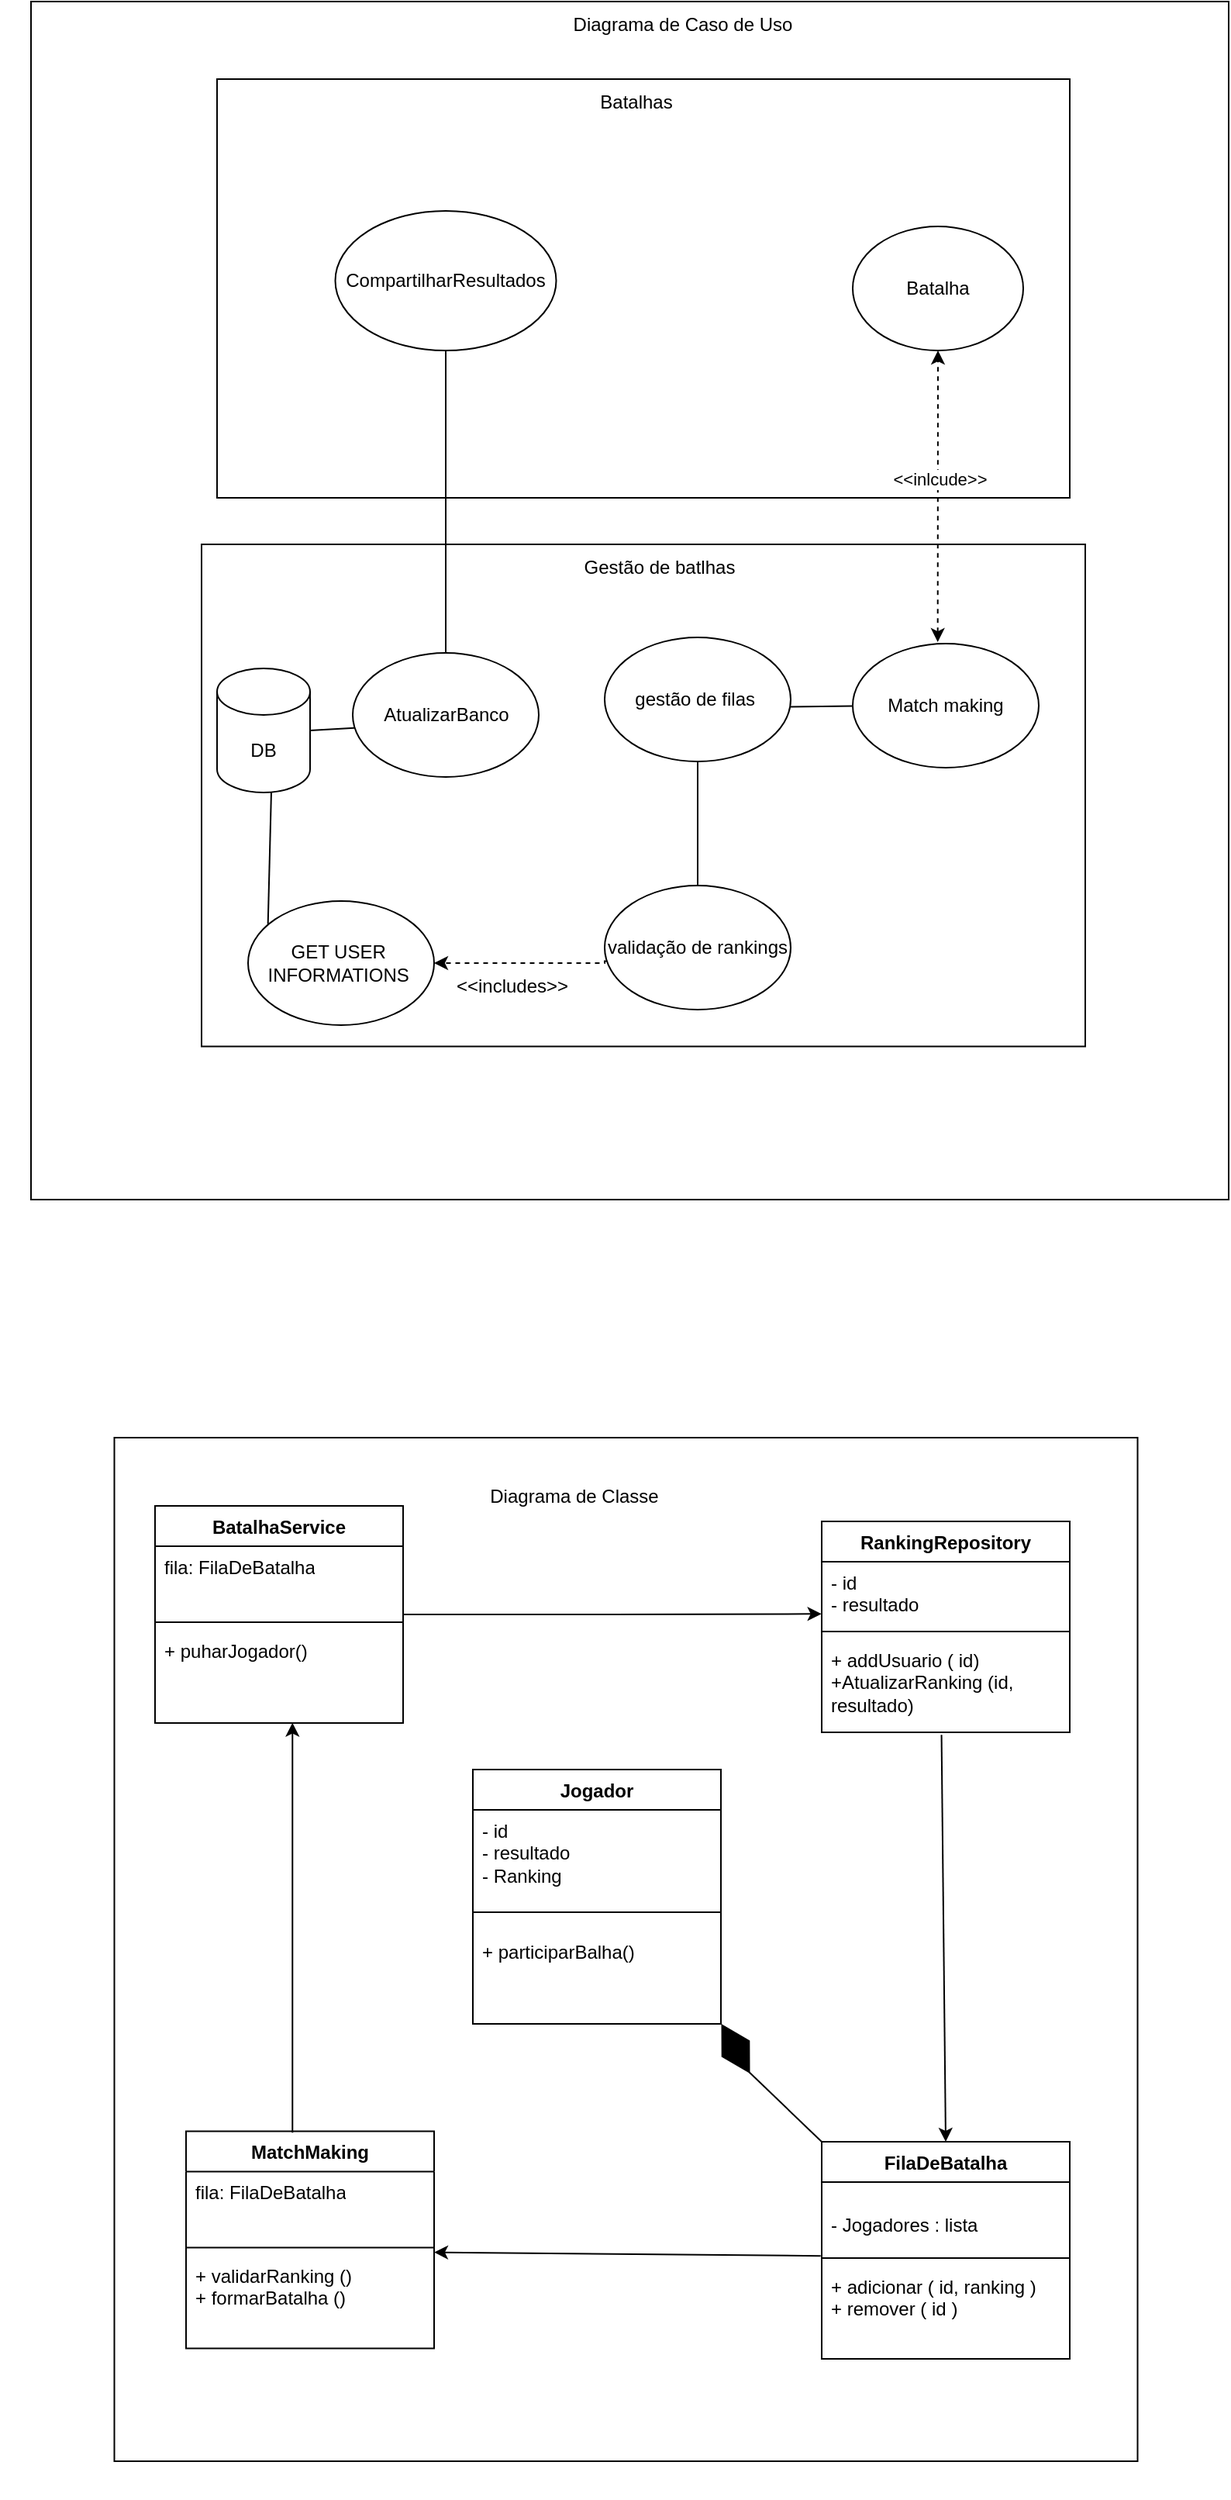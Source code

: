<mxfile version="28.2.7">
  <diagram name="Página-1" id="WuxUEZfPwQUmhZvct4pl">
    <mxGraphModel grid="1" page="1" gridSize="10" guides="1" tooltips="1" connect="1" arrows="1" fold="1" pageScale="1" pageWidth="1169" pageHeight="827" math="0" shadow="0">
      <root>
        <mxCell id="0" />
        <mxCell id="1" parent="0" />
        <mxCell id="6bBRm0SfUCQoNEFUKWLN-1" value="" style="whiteSpace=wrap;html=1;aspect=fixed;" vertex="1" parent="1">
          <mxGeometry x="130" width="772.5" height="772.5" as="geometry" />
        </mxCell>
        <mxCell id="6bBRm0SfUCQoNEFUKWLN-3" value="" style="rounded=0;whiteSpace=wrap;html=1;" vertex="1" parent="1">
          <mxGeometry x="250" y="50" width="550" height="270" as="geometry" />
        </mxCell>
        <mxCell id="RyVx_2g8ejBPWYrW1Y4M-10" value="" style="rounded=0;whiteSpace=wrap;html=1;" vertex="1" parent="1">
          <mxGeometry x="240" y="350" width="570" height="323.75" as="geometry" />
        </mxCell>
        <mxCell id="g4zUrPzOM-k23fn4Z1yn-10" value="validação de rankings" style="ellipse;whiteSpace=wrap;html=1;" vertex="1" parent="1">
          <mxGeometry x="500" y="570" width="120" height="80" as="geometry" />
        </mxCell>
        <mxCell id="g4zUrPzOM-k23fn4Z1yn-24" style="edgeStyle=orthogonalEdgeStyle;rounded=0;orthogonalLoop=1;jettySize=auto;html=1;dashed=1;exitX=0.012;exitY=0.609;exitDx=0;exitDy=0;exitPerimeter=0;" edge="1" parent="1" source="g4zUrPzOM-k23fn4Z1yn-10" target="g4zUrPzOM-k23fn4Z1yn-28">
          <mxGeometry relative="1" as="geometry">
            <mxPoint x="660" y="610" as="sourcePoint" />
            <mxPoint x="490" y="610" as="targetPoint" />
            <Array as="points">
              <mxPoint x="500" y="619" />
              <mxPoint x="500" y="620" />
            </Array>
          </mxGeometry>
        </mxCell>
        <mxCell id="g4zUrPzOM-k23fn4Z1yn-28" value="GET USER&amp;nbsp; INFORMATIONS&amp;nbsp;" style="ellipse;whiteSpace=wrap;html=1;" vertex="1" parent="1">
          <mxGeometry x="270" y="580" width="120" height="80" as="geometry" />
        </mxCell>
        <mxCell id="-kd7NfMeiV4Q8LPRzOCT-1" value="CompartilharResultados" style="ellipse;whiteSpace=wrap;html=1;" vertex="1" parent="1">
          <mxGeometry x="326.25" y="135" width="142.5" height="90" as="geometry" />
        </mxCell>
        <mxCell id="RyVx_2g8ejBPWYrW1Y4M-18" value="Batalhas" style="text;html=1;align=center;verticalAlign=middle;resizable=0;points=[];autosize=1;strokeColor=none;fillColor=none;" vertex="1" parent="1">
          <mxGeometry x="485" y="50" width="70" height="30" as="geometry" />
        </mxCell>
        <mxCell id="RyVx_2g8ejBPWYrW1Y4M-19" value="Gestão de batlhas" style="text;html=1;align=center;verticalAlign=middle;resizable=0;points=[];autosize=1;strokeColor=none;fillColor=none;" vertex="1" parent="1">
          <mxGeometry x="475" y="350" width="120" height="30" as="geometry" />
        </mxCell>
        <mxCell id="6bBRm0SfUCQoNEFUKWLN-5" value="&amp;lt;&amp;lt;includes&amp;gt;&amp;gt;" style="text;html=1;align=center;verticalAlign=middle;resizable=0;points=[];autosize=1;strokeColor=none;fillColor=none;" vertex="1" parent="1">
          <mxGeometry x="390" y="620" width="100" height="30" as="geometry" />
        </mxCell>
        <mxCell id="6bBRm0SfUCQoNEFUKWLN-28" value="" style="group" connectable="0" vertex="1" parent="1">
          <mxGeometry x="110" y="750" width="740" height="860" as="geometry" />
        </mxCell>
        <mxCell id="6bBRm0SfUCQoNEFUKWLN-38" value="" style="whiteSpace=wrap;html=1;aspect=fixed;" vertex="1" parent="6bBRm0SfUCQoNEFUKWLN-28">
          <mxGeometry x="73.75" y="176" width="660" height="660" as="geometry" />
        </mxCell>
        <mxCell id="6bBRm0SfUCQoNEFUKWLN-12" value="&lt;div style=&quot;text-align: left;&quot;&gt;RankingRepository&lt;/div&gt;" style="swimlane;fontStyle=1;align=center;verticalAlign=top;childLayout=stackLayout;horizontal=1;startSize=26;horizontalStack=0;resizeParent=1;resizeParentMax=0;resizeLast=0;collapsible=1;marginBottom=0;whiteSpace=wrap;html=1;" vertex="1" parent="6bBRm0SfUCQoNEFUKWLN-28">
          <mxGeometry x="530" y="230" width="160" height="136" as="geometry">
            <mxRectangle x="400" y="330" width="140" height="30" as="alternateBounds" />
          </mxGeometry>
        </mxCell>
        <mxCell id="6bBRm0SfUCQoNEFUKWLN-13" value="- id&lt;div&gt;- resultado&amp;nbsp;&lt;/div&gt;" style="text;strokeColor=none;fillColor=none;align=left;verticalAlign=top;spacingLeft=4;spacingRight=4;overflow=hidden;rotatable=0;points=[[0,0.5],[1,0.5]];portConstraint=eastwest;whiteSpace=wrap;html=1;" vertex="1" parent="6bBRm0SfUCQoNEFUKWLN-12">
          <mxGeometry y="26" width="160" height="40" as="geometry" />
        </mxCell>
        <mxCell id="6bBRm0SfUCQoNEFUKWLN-14" value="" style="line;strokeWidth=1;fillColor=none;align=left;verticalAlign=middle;spacingTop=-1;spacingLeft=3;spacingRight=3;rotatable=0;labelPosition=right;points=[];portConstraint=eastwest;strokeColor=inherit;" vertex="1" parent="6bBRm0SfUCQoNEFUKWLN-12">
          <mxGeometry y="66" width="160" height="10" as="geometry" />
        </mxCell>
        <mxCell id="6bBRm0SfUCQoNEFUKWLN-15" value="+ addUsuario ( id)&lt;div&gt;+AtualizarRanking (id, resultado)&lt;/div&gt;" style="text;strokeColor=none;fillColor=none;align=left;verticalAlign=top;spacingLeft=4;spacingRight=4;overflow=hidden;rotatable=0;points=[[0,0.5],[1,0.5]];portConstraint=eastwest;whiteSpace=wrap;html=1;" vertex="1" parent="6bBRm0SfUCQoNEFUKWLN-12">
          <mxGeometry y="76" width="160" height="60" as="geometry" />
        </mxCell>
        <mxCell id="6bBRm0SfUCQoNEFUKWLN-39" value="Diagrama de Classe" style="text;html=1;align=center;verticalAlign=middle;resizable=0;points=[];autosize=1;strokeColor=none;fillColor=none;" vertex="1" parent="6bBRm0SfUCQoNEFUKWLN-28">
          <mxGeometry x="305" y="199" width="130" height="30" as="geometry" />
        </mxCell>
        <mxCell id="VCW3XCuuCu5HM4YpQRf_-30" value="MatchMaking" style="swimlane;fontStyle=1;align=center;verticalAlign=top;childLayout=stackLayout;horizontal=1;startSize=26;horizontalStack=0;resizeParent=1;resizeParentMax=0;resizeLast=0;collapsible=1;marginBottom=0;whiteSpace=wrap;html=1;" vertex="1" parent="6bBRm0SfUCQoNEFUKWLN-28">
          <mxGeometry x="120" y="623.24" width="160" height="140" as="geometry" />
        </mxCell>
        <mxCell id="VCW3XCuuCu5HM4YpQRf_-31" value="fila: FilaDeBatalha" style="text;strokeColor=none;fillColor=none;align=left;verticalAlign=top;spacingLeft=4;spacingRight=4;overflow=hidden;rotatable=0;points=[[0,0.5],[1,0.5]];portConstraint=eastwest;whiteSpace=wrap;html=1;" vertex="1" parent="VCW3XCuuCu5HM4YpQRf_-30">
          <mxGeometry y="26" width="160" height="44" as="geometry" />
        </mxCell>
        <mxCell id="VCW3XCuuCu5HM4YpQRf_-32" value="" style="line;strokeWidth=1;fillColor=none;align=left;verticalAlign=middle;spacingTop=-1;spacingLeft=3;spacingRight=3;rotatable=0;labelPosition=right;points=[];portConstraint=eastwest;strokeColor=inherit;" vertex="1" parent="VCW3XCuuCu5HM4YpQRf_-30">
          <mxGeometry y="70" width="160" height="10" as="geometry" />
        </mxCell>
        <mxCell id="VCW3XCuuCu5HM4YpQRf_-33" value="+ validarRanking ()&amp;nbsp;&lt;div&gt;&lt;div&gt;+ formarBatalha ()&lt;/div&gt;&lt;/div&gt;" style="text;strokeColor=none;fillColor=none;align=left;verticalAlign=top;spacingLeft=4;spacingRight=4;overflow=hidden;rotatable=0;points=[[0,0.5],[1,0.5]];portConstraint=eastwest;whiteSpace=wrap;html=1;" vertex="1" parent="VCW3XCuuCu5HM4YpQRf_-30">
          <mxGeometry y="80" width="160" height="60" as="geometry" />
        </mxCell>
        <mxCell id="6bBRm0SfUCQoNEFUKWLN-24" value="FilaDeBatalha" style="swimlane;fontStyle=1;align=center;verticalAlign=top;childLayout=stackLayout;horizontal=1;startSize=26;horizontalStack=0;resizeParent=1;resizeParentMax=0;resizeLast=0;collapsible=1;marginBottom=0;whiteSpace=wrap;html=1;" vertex="1" parent="6bBRm0SfUCQoNEFUKWLN-28">
          <mxGeometry x="530" y="630" width="160" height="140" as="geometry" />
        </mxCell>
        <mxCell id="6bBRm0SfUCQoNEFUKWLN-25" value="&lt;br&gt;&lt;div&gt;- Jogadores : lista&lt;/div&gt;" style="text;strokeColor=none;fillColor=none;align=left;verticalAlign=top;spacingLeft=4;spacingRight=4;overflow=hidden;rotatable=0;points=[[0,0.5],[1,0.5]];portConstraint=eastwest;whiteSpace=wrap;html=1;" vertex="1" parent="6bBRm0SfUCQoNEFUKWLN-24">
          <mxGeometry y="26" width="160" height="44" as="geometry" />
        </mxCell>
        <mxCell id="6bBRm0SfUCQoNEFUKWLN-26" value="" style="line;strokeWidth=1;fillColor=none;align=left;verticalAlign=middle;spacingTop=-1;spacingLeft=3;spacingRight=3;rotatable=0;labelPosition=right;points=[];portConstraint=eastwest;strokeColor=inherit;" vertex="1" parent="6bBRm0SfUCQoNEFUKWLN-24">
          <mxGeometry y="70" width="160" height="10" as="geometry" />
        </mxCell>
        <mxCell id="6bBRm0SfUCQoNEFUKWLN-27" value="+ adicionar ( id, ranking )&lt;div&gt;+ remover ( id )&lt;/div&gt;" style="text;strokeColor=none;fillColor=none;align=left;verticalAlign=top;spacingLeft=4;spacingRight=4;overflow=hidden;rotatable=0;points=[[0,0.5],[1,0.5]];portConstraint=eastwest;whiteSpace=wrap;html=1;" vertex="1" parent="6bBRm0SfUCQoNEFUKWLN-24">
          <mxGeometry y="80" width="160" height="60" as="geometry" />
        </mxCell>
        <mxCell id="PbttGaD5aEfnwnz4NR7A-2" value="" style="endArrow=classic;html=1;rounded=0;entryX=1;entryY=-0.033;entryDx=0;entryDy=0;entryPerimeter=0;exitX=-0.004;exitY=1.082;exitDx=0;exitDy=0;exitPerimeter=0;" edge="1" parent="6bBRm0SfUCQoNEFUKWLN-28" source="6bBRm0SfUCQoNEFUKWLN-25" target="VCW3XCuuCu5HM4YpQRf_-33">
          <mxGeometry width="50" height="50" relative="1" as="geometry">
            <mxPoint x="353.75" y="736" as="sourcePoint" />
            <mxPoint x="403.75" y="686" as="targetPoint" />
          </mxGeometry>
        </mxCell>
        <mxCell id="PbttGaD5aEfnwnz4NR7A-3" value="" style="endArrow=classic;html=1;rounded=0;entryX=0.5;entryY=0;entryDx=0;entryDy=0;exitX=0.483;exitY=1.027;exitDx=0;exitDy=0;exitPerimeter=0;" edge="1" parent="6bBRm0SfUCQoNEFUKWLN-28" source="6bBRm0SfUCQoNEFUKWLN-15" target="6bBRm0SfUCQoNEFUKWLN-24">
          <mxGeometry width="50" height="50" relative="1" as="geometry">
            <mxPoint x="353.75" y="636" as="sourcePoint" />
            <mxPoint x="403.75" y="586" as="targetPoint" />
          </mxGeometry>
        </mxCell>
        <mxCell id="PbttGaD5aEfnwnz4NR7A-4" value="&lt;div style=&quot;text-align: left;&quot;&gt;Jogador&lt;/div&gt;" style="swimlane;fontStyle=1;align=center;verticalAlign=top;childLayout=stackLayout;horizontal=1;startSize=26;horizontalStack=0;resizeParent=1;resizeParentMax=0;resizeLast=0;collapsible=1;marginBottom=0;whiteSpace=wrap;html=1;" vertex="1" parent="6bBRm0SfUCQoNEFUKWLN-28">
          <mxGeometry x="305" y="390" width="160" height="164" as="geometry">
            <mxRectangle x="400" y="330" width="140" height="30" as="alternateBounds" />
          </mxGeometry>
        </mxCell>
        <mxCell id="PbttGaD5aEfnwnz4NR7A-5" value="- id&lt;div&gt;- resultado&amp;nbsp;&lt;/div&gt;&lt;div&gt;- Ranking&lt;/div&gt;" style="text;strokeColor=none;fillColor=none;align=left;verticalAlign=top;spacingLeft=4;spacingRight=4;overflow=hidden;rotatable=0;points=[[0,0.5],[1,0.5]];portConstraint=eastwest;whiteSpace=wrap;html=1;" vertex="1" parent="PbttGaD5aEfnwnz4NR7A-4">
          <mxGeometry y="26" width="160" height="54" as="geometry" />
        </mxCell>
        <mxCell id="PbttGaD5aEfnwnz4NR7A-6" value="" style="line;strokeWidth=1;fillColor=none;align=left;verticalAlign=middle;spacingTop=-1;spacingLeft=3;spacingRight=3;rotatable=0;labelPosition=right;points=[];portConstraint=eastwest;strokeColor=inherit;" vertex="1" parent="PbttGaD5aEfnwnz4NR7A-4">
          <mxGeometry y="80" width="160" height="24" as="geometry" />
        </mxCell>
        <mxCell id="PbttGaD5aEfnwnz4NR7A-7" value="+ participarBalha()&lt;div&gt;&amp;nbsp;&lt;/div&gt;" style="text;strokeColor=none;fillColor=none;align=left;verticalAlign=top;spacingLeft=4;spacingRight=4;overflow=hidden;rotatable=0;points=[[0,0.5],[1,0.5]];portConstraint=eastwest;whiteSpace=wrap;html=1;" vertex="1" parent="PbttGaD5aEfnwnz4NR7A-4">
          <mxGeometry y="104" width="160" height="60" as="geometry" />
        </mxCell>
        <mxCell id="PbttGaD5aEfnwnz4NR7A-8" value="" style="rhombus;whiteSpace=wrap;html=1;fillStyle=solid;fillColor=light-dark(#000000,#FFFFFF);rotation=60;" vertex="1" parent="6bBRm0SfUCQoNEFUKWLN-28">
          <mxGeometry x="457" y="560" width="35" height="20" as="geometry" />
        </mxCell>
        <mxCell id="PbttGaD5aEfnwnz4NR7A-9" value="" style="endArrow=none;html=1;rounded=0;entryX=0;entryY=0;entryDx=0;entryDy=0;exitX=1;exitY=0.5;exitDx=0;exitDy=0;" edge="1" parent="6bBRm0SfUCQoNEFUKWLN-28" source="PbttGaD5aEfnwnz4NR7A-8" target="6bBRm0SfUCQoNEFUKWLN-24">
          <mxGeometry width="50" height="50" relative="1" as="geometry">
            <mxPoint x="350" y="566" as="sourcePoint" />
            <mxPoint x="400" y="516" as="targetPoint" />
          </mxGeometry>
        </mxCell>
        <mxCell id="PbttGaD5aEfnwnz4NR7A-10" value="BatalhaService" style="swimlane;fontStyle=1;align=center;verticalAlign=top;childLayout=stackLayout;horizontal=1;startSize=26;horizontalStack=0;resizeParent=1;resizeParentMax=0;resizeLast=0;collapsible=1;marginBottom=0;whiteSpace=wrap;html=1;" vertex="1" parent="6bBRm0SfUCQoNEFUKWLN-28">
          <mxGeometry x="100" y="220" width="160" height="140" as="geometry" />
        </mxCell>
        <mxCell id="PbttGaD5aEfnwnz4NR7A-11" value="fila: FilaDeBatalha" style="text;strokeColor=none;fillColor=none;align=left;verticalAlign=top;spacingLeft=4;spacingRight=4;overflow=hidden;rotatable=0;points=[[0,0.5],[1,0.5]];portConstraint=eastwest;whiteSpace=wrap;html=1;" vertex="1" parent="PbttGaD5aEfnwnz4NR7A-10">
          <mxGeometry y="26" width="160" height="44" as="geometry" />
        </mxCell>
        <mxCell id="PbttGaD5aEfnwnz4NR7A-12" value="" style="line;strokeWidth=1;fillColor=none;align=left;verticalAlign=middle;spacingTop=-1;spacingLeft=3;spacingRight=3;rotatable=0;labelPosition=right;points=[];portConstraint=eastwest;strokeColor=inherit;" vertex="1" parent="PbttGaD5aEfnwnz4NR7A-10">
          <mxGeometry y="70" width="160" height="10" as="geometry" />
        </mxCell>
        <mxCell id="PbttGaD5aEfnwnz4NR7A-13" value="+ puharJogador()" style="text;strokeColor=none;fillColor=none;align=left;verticalAlign=top;spacingLeft=4;spacingRight=4;overflow=hidden;rotatable=0;points=[[0,0.5],[1,0.5]];portConstraint=eastwest;whiteSpace=wrap;html=1;" vertex="1" parent="PbttGaD5aEfnwnz4NR7A-10">
          <mxGeometry y="80" width="160" height="60" as="geometry" />
        </mxCell>
        <mxCell id="PbttGaD5aEfnwnz4NR7A-14" style="edgeStyle=orthogonalEdgeStyle;rounded=0;orthogonalLoop=1;jettySize=auto;html=1;entryX=-0.001;entryY=0.841;entryDx=0;entryDy=0;entryPerimeter=0;" edge="1" parent="6bBRm0SfUCQoNEFUKWLN-28" source="PbttGaD5aEfnwnz4NR7A-10" target="6bBRm0SfUCQoNEFUKWLN-13">
          <mxGeometry relative="1" as="geometry" />
        </mxCell>
        <mxCell id="PbttGaD5aEfnwnz4NR7A-16" value="" style="endArrow=classic;html=1;rounded=0;exitX=0.429;exitY=0.006;exitDx=0;exitDy=0;exitPerimeter=0;entryX=0.554;entryY=0.997;entryDx=0;entryDy=0;entryPerimeter=0;" edge="1" parent="6bBRm0SfUCQoNEFUKWLN-28" source="VCW3XCuuCu5HM4YpQRf_-30" target="PbttGaD5aEfnwnz4NR7A-13">
          <mxGeometry width="50" height="50" relative="1" as="geometry">
            <mxPoint x="310" y="500" as="sourcePoint" />
            <mxPoint x="360" y="450" as="targetPoint" />
          </mxGeometry>
        </mxCell>
        <mxCell id="6bBRm0SfUCQoNEFUKWLN-40" value="Diagrama de Caso de Uso" style="text;html=1;align=center;verticalAlign=middle;resizable=0;points=[];autosize=1;strokeColor=none;fillColor=none;" vertex="1" parent="1">
          <mxGeometry x="470" width="160" height="30" as="geometry" />
        </mxCell>
        <mxCell id="bPrIiPX8g7Pd2YYG29rp-4" value="Batalha" style="ellipse;whiteSpace=wrap;html=1;" vertex="1" parent="1">
          <mxGeometry x="660" y="145" width="110" height="80" as="geometry" />
        </mxCell>
        <mxCell id="Z2caVEa0xrOpmU4p6fbk-3" value="DB" style="shape=cylinder3;whiteSpace=wrap;html=1;boundedLbl=1;backgroundOutline=1;size=15;" vertex="1" parent="1">
          <mxGeometry x="250" y="430" width="60" height="80" as="geometry" />
        </mxCell>
        <mxCell id="Z2caVEa0xrOpmU4p6fbk-6" value="" style="endArrow=none;html=1;rounded=0;entryX=0.5;entryY=1;entryDx=0;entryDy=0;" edge="1" parent="1" source="VCW3XCuuCu5HM4YpQRf_-61" target="-kd7NfMeiV4Q8LPRzOCT-1">
          <mxGeometry width="50" height="50" relative="1" as="geometry">
            <mxPoint x="140" y="260" as="sourcePoint" />
            <mxPoint x="190" y="210" as="targetPoint" />
          </mxGeometry>
        </mxCell>
        <mxCell id="Z2caVEa0xrOpmU4p6fbk-8" value="" style="endArrow=none;html=1;rounded=0;entryX=0.583;entryY=0.998;entryDx=0;entryDy=0;entryPerimeter=0;exitX=0.107;exitY=0.185;exitDx=0;exitDy=0;exitPerimeter=0;" edge="1" parent="1" source="g4zUrPzOM-k23fn4Z1yn-28" target="Z2caVEa0xrOpmU4p6fbk-3">
          <mxGeometry width="50" height="50" relative="1" as="geometry">
            <mxPoint x="140" y="465" as="sourcePoint" />
            <mxPoint x="190" y="415" as="targetPoint" />
          </mxGeometry>
        </mxCell>
        <mxCell id="g4zUrPzOM-k23fn4Z1yn-2" value="Match making" style="ellipse;whiteSpace=wrap;html=1;" vertex="1" parent="1">
          <mxGeometry x="660" y="414" width="120" height="80" as="geometry" />
        </mxCell>
        <mxCell id="VCW3XCuuCu5HM4YpQRf_-11" value="gestão de filas&amp;nbsp;" style="ellipse;whiteSpace=wrap;html=1;" vertex="1" parent="1">
          <mxGeometry x="500" y="410" width="120" height="80" as="geometry" />
        </mxCell>
        <mxCell id="VCW3XCuuCu5HM4YpQRf_-15" value="" style="endArrow=none;html=1;rounded=0;" edge="1" parent="1" source="g4zUrPzOM-k23fn4Z1yn-10" target="VCW3XCuuCu5HM4YpQRf_-11">
          <mxGeometry width="50" height="50" relative="1" as="geometry">
            <mxPoint x="470" y="540" as="sourcePoint" />
            <mxPoint x="520" y="490" as="targetPoint" />
          </mxGeometry>
        </mxCell>
        <mxCell id="VCW3XCuuCu5HM4YpQRf_-16" value="" style="endArrow=none;html=1;rounded=0;entryX=0.998;entryY=0.559;entryDx=0;entryDy=0;entryPerimeter=0;" edge="1" parent="1" source="g4zUrPzOM-k23fn4Z1yn-2" target="VCW3XCuuCu5HM4YpQRf_-11">
          <mxGeometry width="50" height="50" relative="1" as="geometry">
            <mxPoint x="470" y="570" as="sourcePoint" />
            <mxPoint x="520" y="520" as="targetPoint" />
            <Array as="points" />
          </mxGeometry>
        </mxCell>
        <mxCell id="VCW3XCuuCu5HM4YpQRf_-61" value="AtualizarBanco" style="ellipse;whiteSpace=wrap;html=1;" vertex="1" parent="1">
          <mxGeometry x="337.5" y="420" width="120" height="80" as="geometry" />
        </mxCell>
        <mxCell id="VCW3XCuuCu5HM4YpQRf_-64" value="" style="endArrow=none;html=1;rounded=0;exitX=1;exitY=0.5;exitDx=0;exitDy=0;exitPerimeter=0;entryX=0.009;entryY=0.605;entryDx=0;entryDy=0;entryPerimeter=0;" edge="1" parent="1" source="Z2caVEa0xrOpmU4p6fbk-3" target="VCW3XCuuCu5HM4YpQRf_-61">
          <mxGeometry width="50" height="50" relative="1" as="geometry">
            <mxPoint x="480" y="530" as="sourcePoint" />
            <mxPoint x="530" y="480" as="targetPoint" />
          </mxGeometry>
        </mxCell>
        <mxCell id="b1XfGOe_td7tZaRb3JXF-2" value="" style="endArrow=classic;startArrow=classic;html=1;rounded=0;dashed=1;entryX=0.5;entryY=1;entryDx=0;entryDy=0;exitX=0.457;exitY=-0.012;exitDx=0;exitDy=0;exitPerimeter=0;" edge="1" parent="1" source="g4zUrPzOM-k23fn4Z1yn-2" target="bPrIiPX8g7Pd2YYG29rp-4">
          <mxGeometry width="50" height="50" relative="1" as="geometry">
            <mxPoint x="740" y="390" as="sourcePoint" />
            <mxPoint x="790" y="340" as="targetPoint" />
          </mxGeometry>
        </mxCell>
        <mxCell id="b1XfGOe_td7tZaRb3JXF-4" value="&amp;lt;&amp;lt;inlcude&amp;gt;&amp;gt;" style="edgeLabel;html=1;align=center;verticalAlign=middle;resizable=0;points=[];" vertex="1" connectable="0" parent="b1XfGOe_td7tZaRb3JXF-2">
          <mxGeometry x="0.118" y="-1" relative="1" as="geometry">
            <mxPoint as="offset" />
          </mxGeometry>
        </mxCell>
      </root>
    </mxGraphModel>
  </diagram>
</mxfile>
